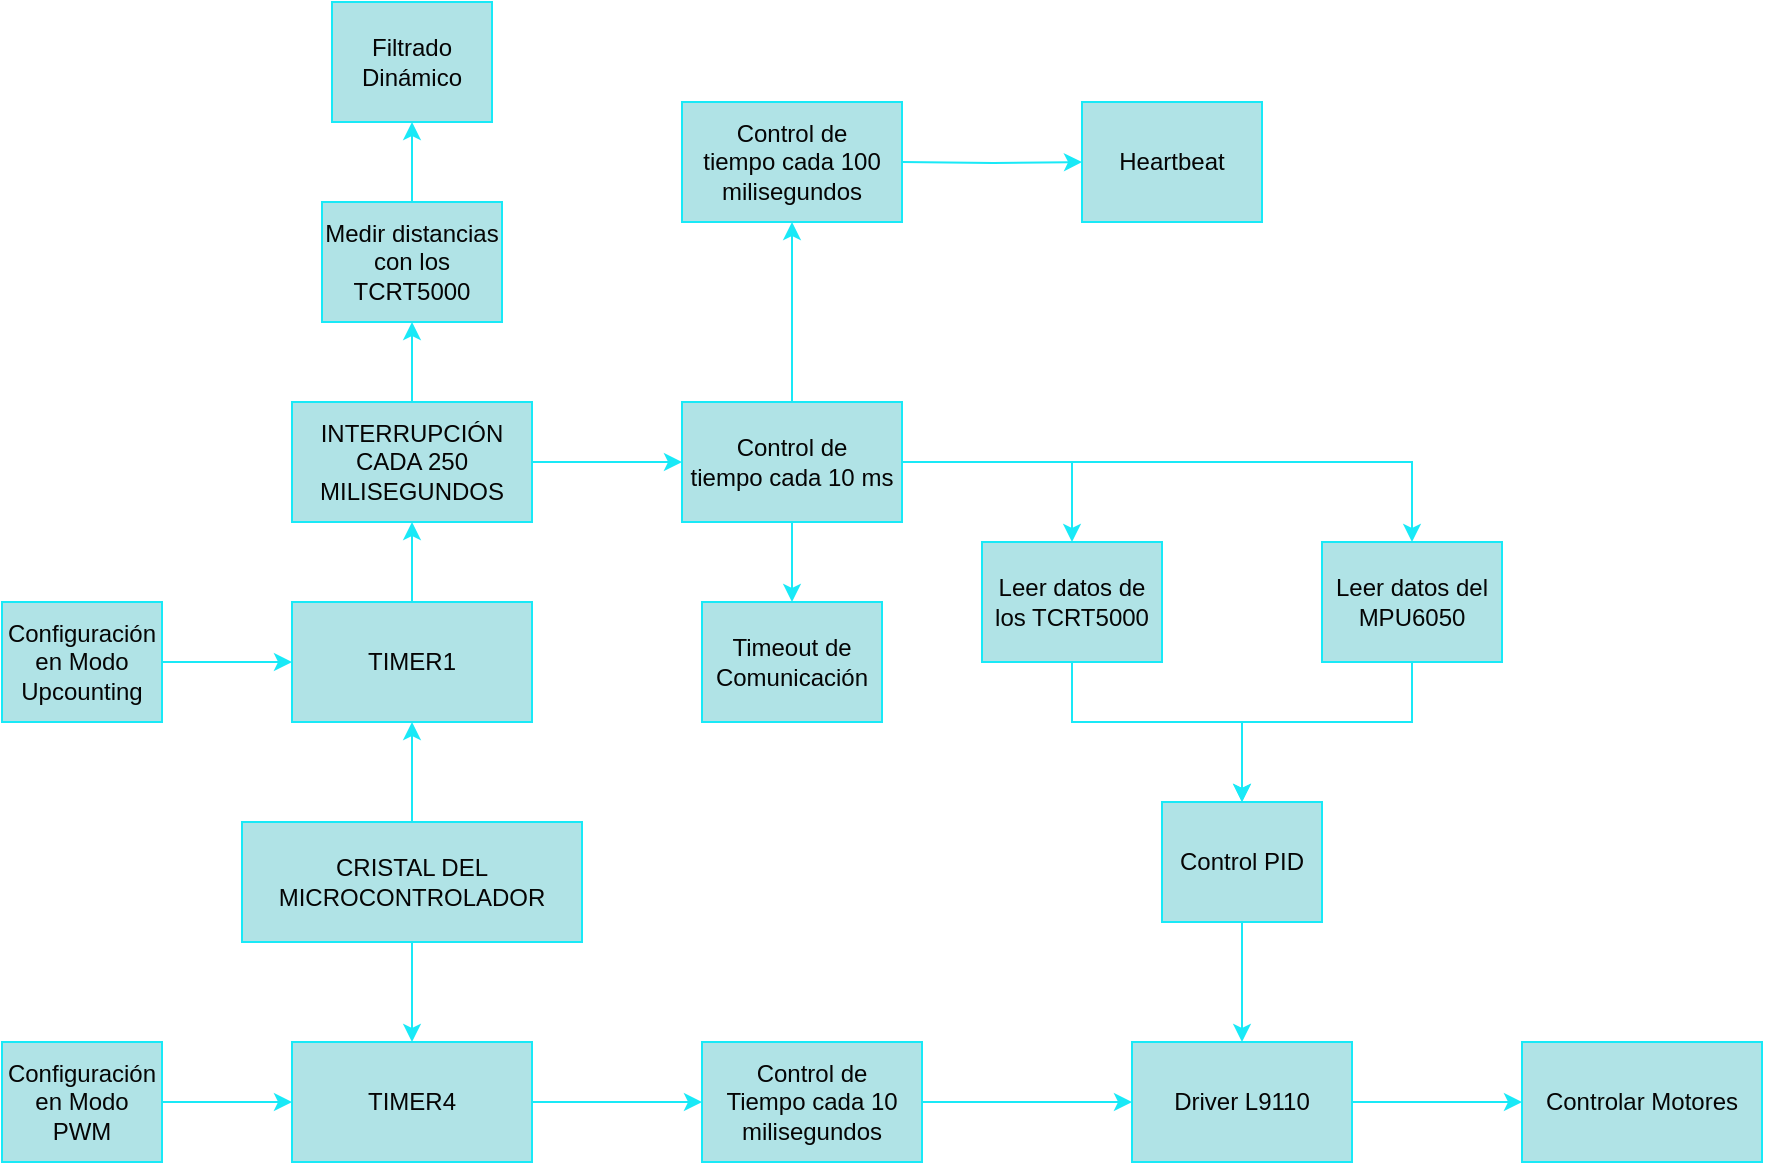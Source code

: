 <mxfile version="24.5.1" type="device">
  <diagram name="Página-1" id="SGPL_euter3jYxrJic7G">
    <mxGraphModel dx="1050" dy="1790" grid="1" gridSize="10" guides="1" tooltips="1" connect="1" arrows="1" fold="1" page="1" pageScale="1" pageWidth="827" pageHeight="1169" math="0" shadow="0">
      <root>
        <mxCell id="0" />
        <mxCell id="1" parent="0" />
        <mxCell id="Kw_hLBKR2tQi6In5yDgc-3" value="" style="edgeStyle=orthogonalEdgeStyle;rounded=0;orthogonalLoop=1;jettySize=auto;html=1;fillColor=#b0e3e6;strokeColor=#19E9F7;fontColor=#050505;" edge="1" parent="1" source="Kw_hLBKR2tQi6In5yDgc-1" target="Kw_hLBKR2tQi6In5yDgc-2">
          <mxGeometry relative="1" as="geometry" />
        </mxCell>
        <mxCell id="Kw_hLBKR2tQi6In5yDgc-5" value="" style="edgeStyle=orthogonalEdgeStyle;rounded=0;orthogonalLoop=1;jettySize=auto;html=1;fillColor=#b0e3e6;strokeColor=#19E9F7;fontColor=#050505;" edge="1" parent="1" source="Kw_hLBKR2tQi6In5yDgc-1" target="Kw_hLBKR2tQi6In5yDgc-4">
          <mxGeometry relative="1" as="geometry" />
        </mxCell>
        <mxCell id="Kw_hLBKR2tQi6In5yDgc-1" value="CRISTAL DEL MICROCONTROLADOR" style="whiteSpace=wrap;html=1;fillColor=#b0e3e6;strokeColor=#19E9F7;fontColor=#050505;" vertex="1" parent="1">
          <mxGeometry x="350" y="250" width="170" height="60" as="geometry" />
        </mxCell>
        <mxCell id="Kw_hLBKR2tQi6In5yDgc-7" value="" style="edgeStyle=orthogonalEdgeStyle;rounded=0;orthogonalLoop=1;jettySize=auto;html=1;fillColor=#b0e3e6;strokeColor=#19E9F7;fontColor=#050505;" edge="1" parent="1" source="Kw_hLBKR2tQi6In5yDgc-2" target="Kw_hLBKR2tQi6In5yDgc-6">
          <mxGeometry relative="1" as="geometry" />
        </mxCell>
        <mxCell id="Kw_hLBKR2tQi6In5yDgc-2" value="TIMER1" style="whiteSpace=wrap;html=1;fillColor=#b0e3e6;strokeColor=#19E9F7;fontColor=#050505;" vertex="1" parent="1">
          <mxGeometry x="375" y="140" width="120" height="60" as="geometry" />
        </mxCell>
        <mxCell id="Kw_hLBKR2tQi6In5yDgc-83" value="" style="edgeStyle=orthogonalEdgeStyle;rounded=0;orthogonalLoop=1;jettySize=auto;html=1;fillColor=#b0e3e6;strokeColor=#19E9F7;fontColor=#050505;" edge="1" parent="1" source="Kw_hLBKR2tQi6In5yDgc-4" target="Kw_hLBKR2tQi6In5yDgc-81">
          <mxGeometry relative="1" as="geometry" />
        </mxCell>
        <mxCell id="Kw_hLBKR2tQi6In5yDgc-4" value="TIMER4" style="whiteSpace=wrap;html=1;fillColor=#b0e3e6;strokeColor=#19E9F7;fontColor=#050505;" vertex="1" parent="1">
          <mxGeometry x="375" y="360" width="120" height="60" as="geometry" />
        </mxCell>
        <mxCell id="Kw_hLBKR2tQi6In5yDgc-9" value="" style="edgeStyle=orthogonalEdgeStyle;rounded=0;orthogonalLoop=1;jettySize=auto;html=1;fillColor=#b0e3e6;strokeColor=#19E9F7;fontColor=#050505;" edge="1" parent="1" source="Kw_hLBKR2tQi6In5yDgc-6" target="Kw_hLBKR2tQi6In5yDgc-8">
          <mxGeometry relative="1" as="geometry" />
        </mxCell>
        <mxCell id="Kw_hLBKR2tQi6In5yDgc-69" style="edgeStyle=orthogonalEdgeStyle;rounded=0;orthogonalLoop=1;jettySize=auto;html=1;entryX=0.5;entryY=1;entryDx=0;entryDy=0;fillColor=#b0e3e6;strokeColor=#19E9F7;fontColor=#050505;" edge="1" parent="1" source="Kw_hLBKR2tQi6In5yDgc-6" target="Kw_hLBKR2tQi6In5yDgc-24">
          <mxGeometry relative="1" as="geometry" />
        </mxCell>
        <mxCell id="Kw_hLBKR2tQi6In5yDgc-6" value="INTERRUPCIÓN CADA 250 MILISEGUNDOS" style="whiteSpace=wrap;html=1;fillColor=#b0e3e6;strokeColor=#19E9F7;fontColor=#050505;" vertex="1" parent="1">
          <mxGeometry x="375" y="40" width="120" height="60" as="geometry" />
        </mxCell>
        <mxCell id="Kw_hLBKR2tQi6In5yDgc-15" value="" style="edgeStyle=orthogonalEdgeStyle;rounded=0;orthogonalLoop=1;jettySize=auto;html=1;fillColor=#b0e3e6;strokeColor=#19E9F7;fontColor=#050505;" edge="1" parent="1" source="Kw_hLBKR2tQi6In5yDgc-8">
          <mxGeometry relative="1" as="geometry">
            <mxPoint x="625" y="-50" as="targetPoint" />
          </mxGeometry>
        </mxCell>
        <mxCell id="Kw_hLBKR2tQi6In5yDgc-46" style="edgeStyle=orthogonalEdgeStyle;rounded=0;orthogonalLoop=1;jettySize=auto;html=1;entryX=0.5;entryY=0;entryDx=0;entryDy=0;fillColor=#b0e3e6;strokeColor=#19E9F7;fontColor=#050505;" edge="1" parent="1" source="Kw_hLBKR2tQi6In5yDgc-8" target="Kw_hLBKR2tQi6In5yDgc-35">
          <mxGeometry relative="1" as="geometry" />
        </mxCell>
        <mxCell id="Kw_hLBKR2tQi6In5yDgc-98" style="edgeStyle=orthogonalEdgeStyle;rounded=0;orthogonalLoop=1;jettySize=auto;html=1;entryX=0.5;entryY=0;entryDx=0;entryDy=0;fillColor=#b0e3e6;strokeColor=#19E9F7;fontColor=#050505;" edge="1" parent="1" source="Kw_hLBKR2tQi6In5yDgc-8" target="Kw_hLBKR2tQi6In5yDgc-36">
          <mxGeometry relative="1" as="geometry" />
        </mxCell>
        <mxCell id="Kw_hLBKR2tQi6In5yDgc-99" style="edgeStyle=orthogonalEdgeStyle;rounded=0;orthogonalLoop=1;jettySize=auto;html=1;entryX=0.5;entryY=0;entryDx=0;entryDy=0;fillColor=#b0e3e6;strokeColor=#19E9F7;fontColor=#050505;" edge="1" parent="1" source="Kw_hLBKR2tQi6In5yDgc-8" target="Kw_hLBKR2tQi6In5yDgc-26">
          <mxGeometry relative="1" as="geometry" />
        </mxCell>
        <mxCell id="Kw_hLBKR2tQi6In5yDgc-8" value="Control de tiempo&amp;nbsp;&lt;span style=&quot;background-color: initial;&quot;&gt;cada 10 ms&lt;/span&gt;" style="whiteSpace=wrap;html=1;fillColor=#b0e3e6;strokeColor=#19E9F7;fontColor=#050505;" vertex="1" parent="1">
          <mxGeometry x="570" y="40" width="110" height="60" as="geometry" />
        </mxCell>
        <mxCell id="Kw_hLBKR2tQi6In5yDgc-29" value="" style="edgeStyle=orthogonalEdgeStyle;rounded=0;orthogonalLoop=1;jettySize=auto;html=1;fillColor=#b0e3e6;strokeColor=#19E9F7;fontColor=#050505;" edge="1" parent="1" target="Kw_hLBKR2tQi6In5yDgc-28">
          <mxGeometry relative="1" as="geometry">
            <mxPoint x="680" y="-80" as="sourcePoint" />
          </mxGeometry>
        </mxCell>
        <mxCell id="Kw_hLBKR2tQi6In5yDgc-70" style="edgeStyle=orthogonalEdgeStyle;rounded=0;orthogonalLoop=1;jettySize=auto;html=1;entryX=0.5;entryY=1;entryDx=0;entryDy=0;fillColor=#b0e3e6;strokeColor=#19E9F7;fontColor=#050505;" edge="1" parent="1" source="Kw_hLBKR2tQi6In5yDgc-24" target="Kw_hLBKR2tQi6In5yDgc-40">
          <mxGeometry relative="1" as="geometry" />
        </mxCell>
        <mxCell id="Kw_hLBKR2tQi6In5yDgc-24" value="Medir distancias con los TCRT5000" style="whiteSpace=wrap;html=1;fillColor=#b0e3e6;strokeColor=#19E9F7;fontColor=#050505;" vertex="1" parent="1">
          <mxGeometry x="390" y="-60" width="90" height="60" as="geometry" />
        </mxCell>
        <mxCell id="Kw_hLBKR2tQi6In5yDgc-105" style="edgeStyle=orthogonalEdgeStyle;rounded=0;orthogonalLoop=1;jettySize=auto;html=1;exitX=0.5;exitY=1;exitDx=0;exitDy=0;entryX=0.5;entryY=0;entryDx=0;entryDy=0;fillColor=#b0e3e6;strokeColor=#19E9F7;fontColor=#050505;" edge="1" parent="1" source="Kw_hLBKR2tQi6In5yDgc-26" target="Kw_hLBKR2tQi6In5yDgc-37">
          <mxGeometry relative="1" as="geometry">
            <Array as="points">
              <mxPoint x="935" y="200" />
              <mxPoint x="850" y="200" />
            </Array>
          </mxGeometry>
        </mxCell>
        <mxCell id="Kw_hLBKR2tQi6In5yDgc-26" value="Leer datos del MPU6050" style="whiteSpace=wrap;html=1;fillColor=#b0e3e6;strokeColor=#19E9F7;fontColor=#050505;" vertex="1" parent="1">
          <mxGeometry x="890" y="110" width="90" height="60" as="geometry" />
        </mxCell>
        <mxCell id="Kw_hLBKR2tQi6In5yDgc-28" value="Heartbeat" style="whiteSpace=wrap;html=1;fillColor=#b0e3e6;strokeColor=#19E9F7;fontColor=#050505;" vertex="1" parent="1">
          <mxGeometry x="770" y="-110" width="90" height="60" as="geometry" />
        </mxCell>
        <mxCell id="Kw_hLBKR2tQi6In5yDgc-35" value="Timeout de Comunicación" style="whiteSpace=wrap;html=1;fillColor=#b0e3e6;strokeColor=#19E9F7;fontColor=#050505;" vertex="1" parent="1">
          <mxGeometry x="580" y="140" width="90" height="60" as="geometry" />
        </mxCell>
        <mxCell id="Kw_hLBKR2tQi6In5yDgc-104" style="edgeStyle=orthogonalEdgeStyle;rounded=0;orthogonalLoop=1;jettySize=auto;html=1;entryX=0.5;entryY=0;entryDx=0;entryDy=0;fillColor=#b0e3e6;strokeColor=#19E9F7;fontColor=#050505;" edge="1" parent="1" source="Kw_hLBKR2tQi6In5yDgc-36" target="Kw_hLBKR2tQi6In5yDgc-37">
          <mxGeometry relative="1" as="geometry">
            <Array as="points">
              <mxPoint x="765" y="200" />
              <mxPoint x="850" y="200" />
            </Array>
          </mxGeometry>
        </mxCell>
        <mxCell id="Kw_hLBKR2tQi6In5yDgc-36" value="Leer datos de los TCRT5000" style="whiteSpace=wrap;html=1;fillColor=#b0e3e6;strokeColor=#19E9F7;fontColor=#050505;" vertex="1" parent="1">
          <mxGeometry x="720" y="110" width="90" height="60" as="geometry" />
        </mxCell>
        <mxCell id="Kw_hLBKR2tQi6In5yDgc-106" style="edgeStyle=orthogonalEdgeStyle;rounded=0;orthogonalLoop=1;jettySize=auto;html=1;entryX=0.5;entryY=0;entryDx=0;entryDy=0;fillColor=#b0e3e6;strokeColor=#19E9F7;fontColor=#050505;" edge="1" parent="1" source="Kw_hLBKR2tQi6In5yDgc-37" target="Kw_hLBKR2tQi6In5yDgc-93">
          <mxGeometry relative="1" as="geometry" />
        </mxCell>
        <mxCell id="Kw_hLBKR2tQi6In5yDgc-37" value="Control PID" style="whiteSpace=wrap;html=1;fillColor=#b0e3e6;strokeColor=#19E9F7;fontColor=#050505;" vertex="1" parent="1">
          <mxGeometry x="810" y="240" width="80" height="60" as="geometry" />
        </mxCell>
        <mxCell id="Kw_hLBKR2tQi6In5yDgc-40" value="Filtrado Dinámico" style="whiteSpace=wrap;html=1;fillColor=#b0e3e6;strokeColor=#19E9F7;fontColor=#050505;" vertex="1" parent="1">
          <mxGeometry x="395" y="-160" width="80" height="60" as="geometry" />
        </mxCell>
        <mxCell id="Kw_hLBKR2tQi6In5yDgc-77" value="" style="edgeStyle=orthogonalEdgeStyle;rounded=0;orthogonalLoop=1;jettySize=auto;html=1;fillColor=#b0e3e6;strokeColor=#19E9F7;fontColor=#050505;" edge="1" parent="1" source="Kw_hLBKR2tQi6In5yDgc-76" target="Kw_hLBKR2tQi6In5yDgc-2">
          <mxGeometry relative="1" as="geometry" />
        </mxCell>
        <mxCell id="Kw_hLBKR2tQi6In5yDgc-76" value="Configuración en Modo Upcounting" style="whiteSpace=wrap;html=1;fillColor=#b0e3e6;strokeColor=#19E9F7;fontColor=#050505;" vertex="1" parent="1">
          <mxGeometry x="230" y="140" width="80" height="60" as="geometry" />
        </mxCell>
        <mxCell id="Kw_hLBKR2tQi6In5yDgc-79" value="" style="edgeStyle=orthogonalEdgeStyle;rounded=0;orthogonalLoop=1;jettySize=auto;html=1;fillColor=#b0e3e6;strokeColor=#19E9F7;fontColor=#050505;" edge="1" parent="1" source="Kw_hLBKR2tQi6In5yDgc-78" target="Kw_hLBKR2tQi6In5yDgc-4">
          <mxGeometry relative="1" as="geometry" />
        </mxCell>
        <mxCell id="Kw_hLBKR2tQi6In5yDgc-78" value="Configuración en Modo PWM" style="whiteSpace=wrap;html=1;fillColor=#b0e3e6;strokeColor=#19E9F7;fontColor=#050505;" vertex="1" parent="1">
          <mxGeometry x="230" y="360" width="80" height="60" as="geometry" />
        </mxCell>
        <mxCell id="Kw_hLBKR2tQi6In5yDgc-96" value="" style="edgeStyle=orthogonalEdgeStyle;rounded=0;orthogonalLoop=1;jettySize=auto;html=1;fillColor=#b0e3e6;strokeColor=#19E9F7;fontColor=#050505;" edge="1" parent="1" source="Kw_hLBKR2tQi6In5yDgc-81" target="Kw_hLBKR2tQi6In5yDgc-93">
          <mxGeometry relative="1" as="geometry" />
        </mxCell>
        <mxCell id="Kw_hLBKR2tQi6In5yDgc-81" value="Control de Tie&lt;span style=&quot;background-color: initial;&quot;&gt;mpo&amp;nbsp;&lt;/span&gt;&lt;span style=&quot;background-color: initial;&quot;&gt;cada 10 milisegundos&lt;/span&gt;" style="whiteSpace=wrap;html=1;fillColor=#b0e3e6;strokeColor=#19E9F7;fontColor=#050505;" vertex="1" parent="1">
          <mxGeometry x="580" y="360" width="110" height="60" as="geometry" />
        </mxCell>
        <mxCell id="Kw_hLBKR2tQi6In5yDgc-89" value="Control de tiempo&amp;nbsp;&lt;span style=&quot;background-color: initial;&quot;&gt;cada 100 milisegundos&lt;/span&gt;" style="whiteSpace=wrap;html=1;fillColor=#b0e3e6;strokeColor=#19E9F7;fontColor=#050505;" vertex="1" parent="1">
          <mxGeometry x="570" y="-110" width="110" height="60" as="geometry" />
        </mxCell>
        <mxCell id="Kw_hLBKR2tQi6In5yDgc-95" value="" style="edgeStyle=orthogonalEdgeStyle;rounded=0;orthogonalLoop=1;jettySize=auto;html=1;fillColor=#b0e3e6;strokeColor=#19E9F7;fontColor=#050505;" edge="1" parent="1" source="Kw_hLBKR2tQi6In5yDgc-93" target="Kw_hLBKR2tQi6In5yDgc-94">
          <mxGeometry relative="1" as="geometry" />
        </mxCell>
        <mxCell id="Kw_hLBKR2tQi6In5yDgc-93" value="Driver L9110" style="whiteSpace=wrap;html=1;fillColor=#b0e3e6;strokeColor=#19E9F7;fontColor=#050505;" vertex="1" parent="1">
          <mxGeometry x="795" y="360" width="110" height="60" as="geometry" />
        </mxCell>
        <mxCell id="Kw_hLBKR2tQi6In5yDgc-94" value="Controlar Motores" style="whiteSpace=wrap;html=1;fillColor=#b0e3e6;strokeColor=#19E9F7;fontColor=#050505;" vertex="1" parent="1">
          <mxGeometry x="990" y="360" width="120" height="60" as="geometry" />
        </mxCell>
      </root>
    </mxGraphModel>
  </diagram>
</mxfile>
